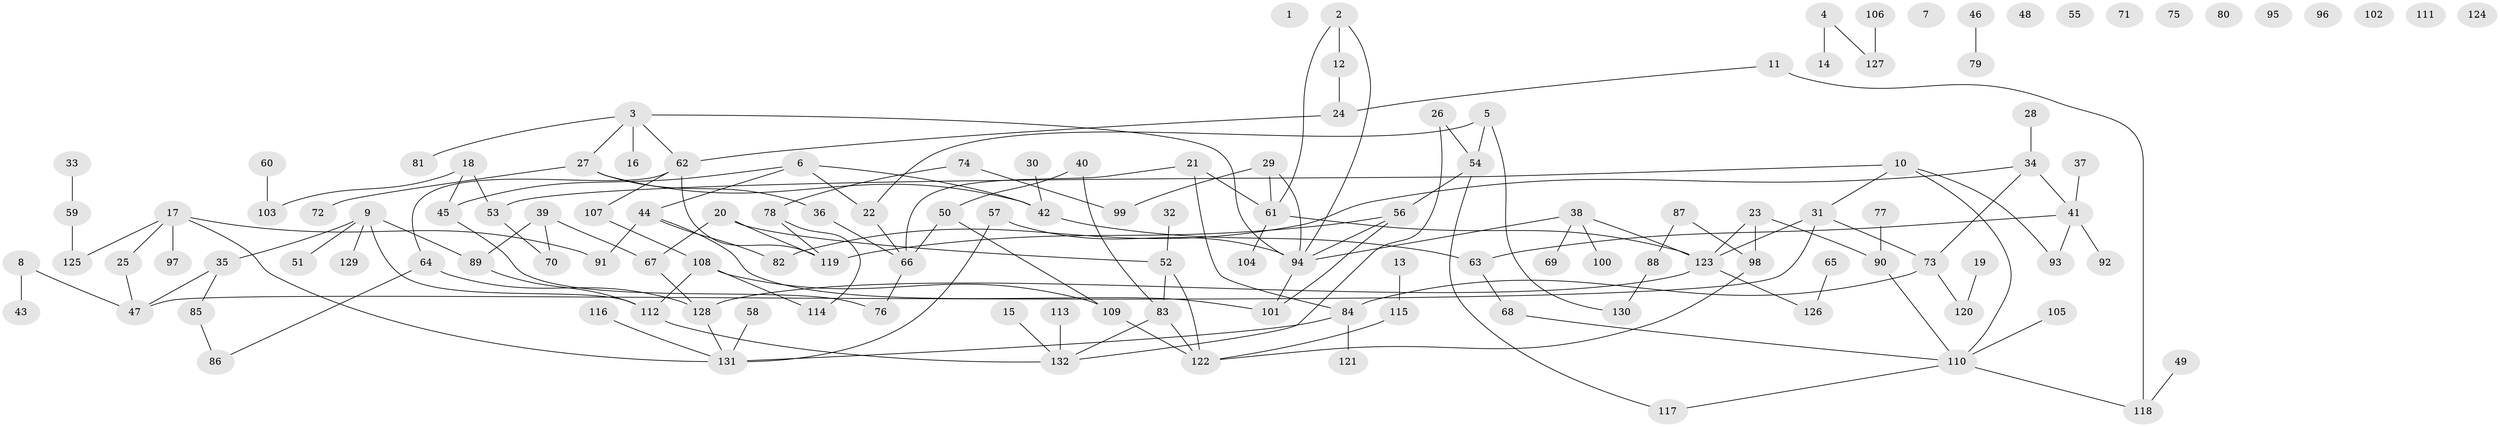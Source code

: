 // coarse degree distribution, {3: 0.1794871794871795, 7: 0.1282051282051282, 2: 0.1794871794871795, 4: 0.20512820512820512, 1: 0.15384615384615385, 5: 0.15384615384615385}
// Generated by graph-tools (version 1.1) at 2025/35/03/04/25 23:35:48]
// undirected, 132 vertices, 157 edges
graph export_dot {
  node [color=gray90,style=filled];
  1;
  2;
  3;
  4;
  5;
  6;
  7;
  8;
  9;
  10;
  11;
  12;
  13;
  14;
  15;
  16;
  17;
  18;
  19;
  20;
  21;
  22;
  23;
  24;
  25;
  26;
  27;
  28;
  29;
  30;
  31;
  32;
  33;
  34;
  35;
  36;
  37;
  38;
  39;
  40;
  41;
  42;
  43;
  44;
  45;
  46;
  47;
  48;
  49;
  50;
  51;
  52;
  53;
  54;
  55;
  56;
  57;
  58;
  59;
  60;
  61;
  62;
  63;
  64;
  65;
  66;
  67;
  68;
  69;
  70;
  71;
  72;
  73;
  74;
  75;
  76;
  77;
  78;
  79;
  80;
  81;
  82;
  83;
  84;
  85;
  86;
  87;
  88;
  89;
  90;
  91;
  92;
  93;
  94;
  95;
  96;
  97;
  98;
  99;
  100;
  101;
  102;
  103;
  104;
  105;
  106;
  107;
  108;
  109;
  110;
  111;
  112;
  113;
  114;
  115;
  116;
  117;
  118;
  119;
  120;
  121;
  122;
  123;
  124;
  125;
  126;
  127;
  128;
  129;
  130;
  131;
  132;
  2 -- 12;
  2 -- 61;
  2 -- 94;
  3 -- 16;
  3 -- 27;
  3 -- 62;
  3 -- 81;
  3 -- 94;
  4 -- 14;
  4 -- 127;
  5 -- 22;
  5 -- 54;
  5 -- 130;
  6 -- 22;
  6 -- 42;
  6 -- 44;
  6 -- 45;
  8 -- 43;
  8 -- 47;
  9 -- 35;
  9 -- 51;
  9 -- 89;
  9 -- 112;
  9 -- 129;
  10 -- 31;
  10 -- 53;
  10 -- 93;
  10 -- 110;
  11 -- 24;
  11 -- 118;
  12 -- 24;
  13 -- 115;
  15 -- 132;
  17 -- 25;
  17 -- 91;
  17 -- 97;
  17 -- 125;
  17 -- 131;
  18 -- 45;
  18 -- 53;
  18 -- 103;
  19 -- 120;
  20 -- 52;
  20 -- 67;
  20 -- 119;
  21 -- 61;
  21 -- 66;
  21 -- 84;
  22 -- 66;
  23 -- 90;
  23 -- 98;
  23 -- 123;
  24 -- 62;
  25 -- 47;
  26 -- 54;
  26 -- 132;
  27 -- 36;
  27 -- 42;
  27 -- 72;
  28 -- 34;
  29 -- 61;
  29 -- 94;
  29 -- 99;
  30 -- 42;
  31 -- 47;
  31 -- 73;
  31 -- 123;
  32 -- 52;
  33 -- 59;
  34 -- 41;
  34 -- 73;
  34 -- 82;
  35 -- 47;
  35 -- 85;
  36 -- 66;
  37 -- 41;
  38 -- 69;
  38 -- 94;
  38 -- 100;
  38 -- 123;
  39 -- 67;
  39 -- 70;
  39 -- 89;
  40 -- 50;
  40 -- 83;
  41 -- 63;
  41 -- 92;
  41 -- 93;
  42 -- 63;
  44 -- 82;
  44 -- 91;
  44 -- 101;
  45 -- 76;
  46 -- 79;
  49 -- 118;
  50 -- 66;
  50 -- 109;
  52 -- 83;
  52 -- 122;
  53 -- 70;
  54 -- 56;
  54 -- 117;
  56 -- 94;
  56 -- 101;
  56 -- 119;
  57 -- 94;
  57 -- 131;
  58 -- 131;
  59 -- 125;
  60 -- 103;
  61 -- 104;
  61 -- 123;
  62 -- 64;
  62 -- 107;
  62 -- 119;
  63 -- 68;
  64 -- 86;
  64 -- 128;
  65 -- 126;
  66 -- 76;
  67 -- 128;
  68 -- 110;
  73 -- 84;
  73 -- 120;
  74 -- 78;
  74 -- 99;
  77 -- 90;
  78 -- 114;
  78 -- 119;
  83 -- 122;
  83 -- 132;
  84 -- 121;
  84 -- 131;
  85 -- 86;
  87 -- 88;
  87 -- 98;
  88 -- 130;
  89 -- 112;
  90 -- 110;
  94 -- 101;
  98 -- 122;
  105 -- 110;
  106 -- 127;
  107 -- 108;
  108 -- 109;
  108 -- 112;
  108 -- 114;
  109 -- 122;
  110 -- 117;
  110 -- 118;
  112 -- 132;
  113 -- 132;
  115 -- 122;
  116 -- 131;
  123 -- 126;
  123 -- 128;
  128 -- 131;
}
